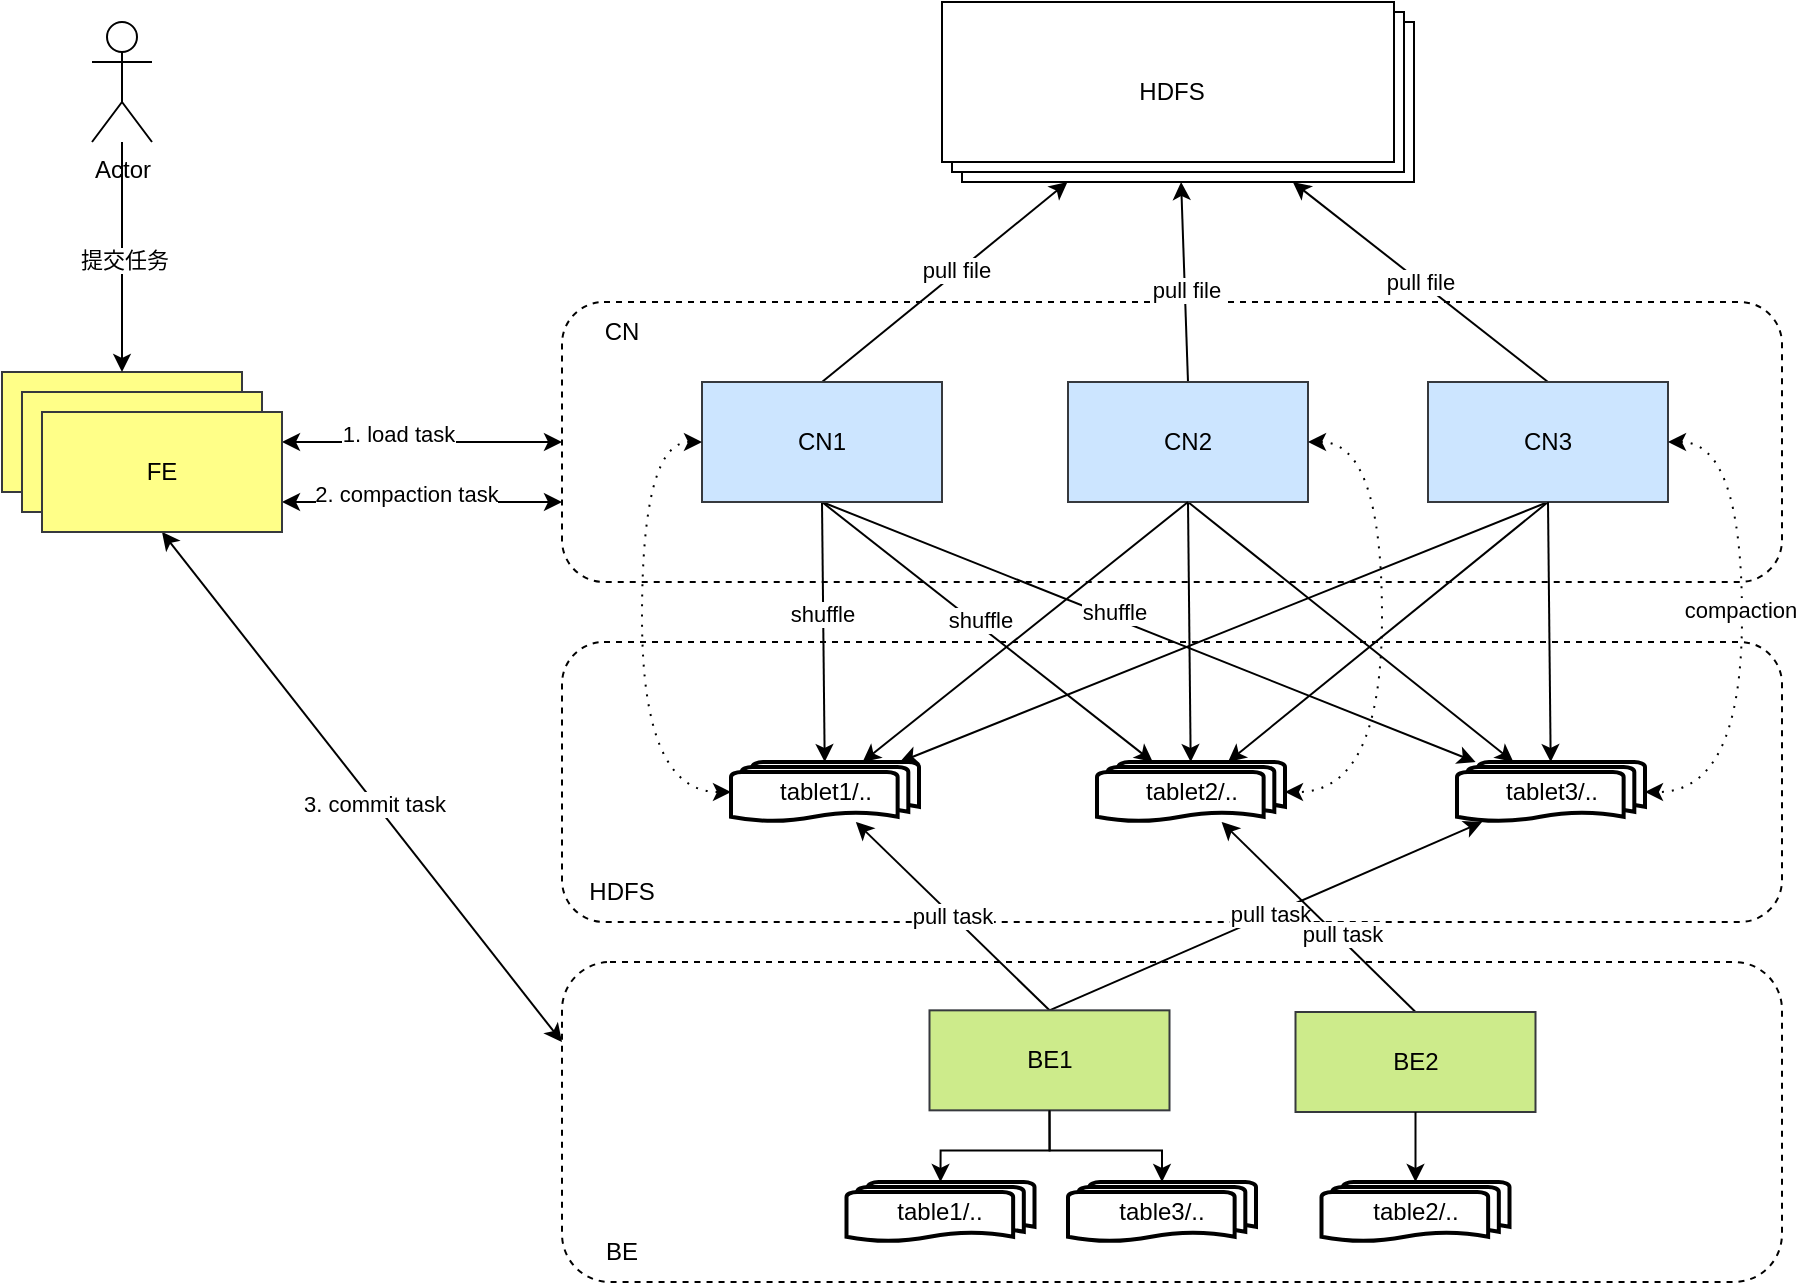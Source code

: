 <mxfile version="24.4.8" type="github">
  <diagram name="第 1 页" id="TWkybqMjBzbYzwkUaGh_">
    <mxGraphModel dx="2074" dy="1121" grid="1" gridSize="10" guides="1" tooltips="1" connect="1" arrows="1" fold="1" page="1" pageScale="1" pageWidth="3300" pageHeight="4681" math="0" shadow="0">
      <root>
        <mxCell id="0" />
        <mxCell id="1" parent="0" />
        <mxCell id="N8BHTTCopQjX3QlfMauT-35" value="" style="rounded=1;whiteSpace=wrap;html=1;dashed=1;" vertex="1" parent="1">
          <mxGeometry x="1800" y="450" width="610" height="140" as="geometry" />
        </mxCell>
        <mxCell id="N8BHTTCopQjX3QlfMauT-33" value="" style="rounded=1;whiteSpace=wrap;html=1;dashed=1;" vertex="1" parent="1">
          <mxGeometry x="1800" y="280" width="610" height="140" as="geometry" />
        </mxCell>
        <mxCell id="N8BHTTCopQjX3QlfMauT-12" style="rounded=0;orthogonalLoop=1;jettySize=auto;html=1;exitX=0.5;exitY=1;exitDx=0;exitDy=0;" edge="1" parent="1" source="N8BHTTCopQjX3QlfMauT-1" target="N8BHTTCopQjX3QlfMauT-7">
          <mxGeometry relative="1" as="geometry" />
        </mxCell>
        <mxCell id="N8BHTTCopQjX3QlfMauT-19" value="shuffle" style="edgeLabel;html=1;align=center;verticalAlign=middle;resizable=0;points=[];" vertex="1" connectable="0" parent="N8BHTTCopQjX3QlfMauT-12">
          <mxGeometry x="-0.14" y="-1" relative="1" as="geometry">
            <mxPoint as="offset" />
          </mxGeometry>
        </mxCell>
        <mxCell id="N8BHTTCopQjX3QlfMauT-13" style="rounded=0;orthogonalLoop=1;jettySize=auto;html=1;exitX=0.5;exitY=1;exitDx=0;exitDy=0;" edge="1" parent="1" source="N8BHTTCopQjX3QlfMauT-1" target="N8BHTTCopQjX3QlfMauT-9">
          <mxGeometry relative="1" as="geometry" />
        </mxCell>
        <mxCell id="N8BHTTCopQjX3QlfMauT-43" value="shuffle" style="edgeLabel;html=1;align=center;verticalAlign=middle;resizable=0;points=[];" vertex="1" connectable="0" parent="N8BHTTCopQjX3QlfMauT-13">
          <mxGeometry x="-0.07" y="2" relative="1" as="geometry">
            <mxPoint as="offset" />
          </mxGeometry>
        </mxCell>
        <mxCell id="N8BHTTCopQjX3QlfMauT-14" style="rounded=0;orthogonalLoop=1;jettySize=auto;html=1;exitX=0.5;exitY=1;exitDx=0;exitDy=0;" edge="1" parent="1" source="N8BHTTCopQjX3QlfMauT-1" target="N8BHTTCopQjX3QlfMauT-10">
          <mxGeometry relative="1" as="geometry" />
        </mxCell>
        <mxCell id="N8BHTTCopQjX3QlfMauT-44" value="shuffle" style="edgeLabel;html=1;align=center;verticalAlign=middle;resizable=0;points=[];" vertex="1" connectable="0" parent="N8BHTTCopQjX3QlfMauT-14">
          <mxGeometry x="-0.113" y="3" relative="1" as="geometry">
            <mxPoint as="offset" />
          </mxGeometry>
        </mxCell>
        <mxCell id="N8BHTTCopQjX3QlfMauT-73" style="rounded=0;orthogonalLoop=1;jettySize=auto;html=1;exitX=0.5;exitY=0;exitDx=0;exitDy=0;" edge="1" parent="1" source="N8BHTTCopQjX3QlfMauT-1" target="N8BHTTCopQjX3QlfMauT-71">
          <mxGeometry relative="1" as="geometry" />
        </mxCell>
        <mxCell id="N8BHTTCopQjX3QlfMauT-76" value="pull file" style="edgeLabel;html=1;align=center;verticalAlign=middle;resizable=0;points=[];" vertex="1" connectable="0" parent="N8BHTTCopQjX3QlfMauT-73">
          <mxGeometry x="0.103" y="1" relative="1" as="geometry">
            <mxPoint as="offset" />
          </mxGeometry>
        </mxCell>
        <mxCell id="N8BHTTCopQjX3QlfMauT-1" value="CN1" style="rounded=0;whiteSpace=wrap;html=1;fillColor=#cce5ff;strokeColor=#36393d;" vertex="1" parent="1">
          <mxGeometry x="1870" y="320" width="120" height="60" as="geometry" />
        </mxCell>
        <mxCell id="N8BHTTCopQjX3QlfMauT-21" style="rounded=0;orthogonalLoop=1;jettySize=auto;html=1;exitX=0.5;exitY=1;exitDx=0;exitDy=0;" edge="1" parent="1" source="N8BHTTCopQjX3QlfMauT-2" target="N8BHTTCopQjX3QlfMauT-9">
          <mxGeometry relative="1" as="geometry" />
        </mxCell>
        <mxCell id="N8BHTTCopQjX3QlfMauT-22" style="rounded=0;orthogonalLoop=1;jettySize=auto;html=1;exitX=0.5;exitY=1;exitDx=0;exitDy=0;" edge="1" parent="1" source="N8BHTTCopQjX3QlfMauT-2" target="N8BHTTCopQjX3QlfMauT-10">
          <mxGeometry relative="1" as="geometry" />
        </mxCell>
        <mxCell id="N8BHTTCopQjX3QlfMauT-74" style="rounded=0;orthogonalLoop=1;jettySize=auto;html=1;exitX=0.5;exitY=0;exitDx=0;exitDy=0;" edge="1" parent="1" source="N8BHTTCopQjX3QlfMauT-2" target="N8BHTTCopQjX3QlfMauT-71">
          <mxGeometry relative="1" as="geometry" />
        </mxCell>
        <mxCell id="N8BHTTCopQjX3QlfMauT-79" value="pull file" style="edgeLabel;html=1;align=center;verticalAlign=middle;resizable=0;points=[];" vertex="1" connectable="0" parent="N8BHTTCopQjX3QlfMauT-74">
          <mxGeometry x="-0.08" relative="1" as="geometry">
            <mxPoint as="offset" />
          </mxGeometry>
        </mxCell>
        <mxCell id="N8BHTTCopQjX3QlfMauT-2" value="CN2" style="rounded=0;whiteSpace=wrap;html=1;fillColor=#cce5ff;strokeColor=#36393d;" vertex="1" parent="1">
          <mxGeometry x="2053" y="320" width="120" height="60" as="geometry" />
        </mxCell>
        <mxCell id="N8BHTTCopQjX3QlfMauT-23" style="rounded=0;orthogonalLoop=1;jettySize=auto;html=1;exitX=0.5;exitY=1;exitDx=0;exitDy=0;" edge="1" parent="1" source="N8BHTTCopQjX3QlfMauT-3" target="N8BHTTCopQjX3QlfMauT-7">
          <mxGeometry relative="1" as="geometry" />
        </mxCell>
        <mxCell id="N8BHTTCopQjX3QlfMauT-24" style="rounded=0;orthogonalLoop=1;jettySize=auto;html=1;exitX=0.5;exitY=1;exitDx=0;exitDy=0;" edge="1" parent="1" source="N8BHTTCopQjX3QlfMauT-3" target="N8BHTTCopQjX3QlfMauT-9">
          <mxGeometry relative="1" as="geometry" />
        </mxCell>
        <mxCell id="N8BHTTCopQjX3QlfMauT-75" value="pull file" style="rounded=0;orthogonalLoop=1;jettySize=auto;html=1;exitX=0.5;exitY=0;exitDx=0;exitDy=0;" edge="1" parent="1" source="N8BHTTCopQjX3QlfMauT-3" target="N8BHTTCopQjX3QlfMauT-71">
          <mxGeometry relative="1" as="geometry" />
        </mxCell>
        <mxCell id="N8BHTTCopQjX3QlfMauT-3" value="CN3" style="rounded=0;whiteSpace=wrap;html=1;fillColor=#cce5ff;strokeColor=#36393d;" vertex="1" parent="1">
          <mxGeometry x="2233" y="320" width="120" height="60" as="geometry" />
        </mxCell>
        <mxCell id="N8BHTTCopQjX3QlfMauT-7" value="tablet1/.." style="strokeWidth=2;html=1;shape=mxgraph.flowchart.multi-document;whiteSpace=wrap;" vertex="1" parent="1">
          <mxGeometry x="1884.5" y="510" width="94" height="30" as="geometry" />
        </mxCell>
        <mxCell id="N8BHTTCopQjX3QlfMauT-9" value="tablet2/.." style="strokeWidth=2;html=1;shape=mxgraph.flowchart.multi-document;whiteSpace=wrap;" vertex="1" parent="1">
          <mxGeometry x="2067.5" y="510" width="94" height="30" as="geometry" />
        </mxCell>
        <mxCell id="N8BHTTCopQjX3QlfMauT-10" value="tablet3/.." style="strokeWidth=2;html=1;shape=mxgraph.flowchart.multi-document;whiteSpace=wrap;" vertex="1" parent="1">
          <mxGeometry x="2247.5" y="510" width="94" height="30" as="geometry" />
        </mxCell>
        <mxCell id="N8BHTTCopQjX3QlfMauT-20" style="rounded=0;orthogonalLoop=1;jettySize=auto;html=1;exitX=0.5;exitY=1;exitDx=0;exitDy=0;" edge="1" parent="1" source="N8BHTTCopQjX3QlfMauT-2" target="N8BHTTCopQjX3QlfMauT-7">
          <mxGeometry relative="1" as="geometry" />
        </mxCell>
        <mxCell id="N8BHTTCopQjX3QlfMauT-25" style="rounded=0;orthogonalLoop=1;jettySize=auto;html=1;exitX=0.5;exitY=1;exitDx=0;exitDy=0;" edge="1" parent="1" source="N8BHTTCopQjX3QlfMauT-3" target="N8BHTTCopQjX3QlfMauT-10">
          <mxGeometry relative="1" as="geometry" />
        </mxCell>
        <mxCell id="N8BHTTCopQjX3QlfMauT-36" value="" style="edgeStyle=orthogonalEdgeStyle;rounded=0;orthogonalLoop=1;jettySize=auto;html=1;exitX=0;exitY=0.5;exitDx=0;exitDy=0;entryX=0;entryY=0.5;entryDx=0;entryDy=0;entryPerimeter=0;dashed=1;curved=1;dashPattern=1 4;startArrow=classic;startFill=1;" edge="1" parent="1" source="N8BHTTCopQjX3QlfMauT-1" target="N8BHTTCopQjX3QlfMauT-7">
          <mxGeometry relative="1" as="geometry">
            <Array as="points">
              <mxPoint x="1840" y="350" />
              <mxPoint x="1840" y="525" />
            </Array>
          </mxGeometry>
        </mxCell>
        <mxCell id="N8BHTTCopQjX3QlfMauT-41" value="compaction" style="edgeLabel;html=1;align=center;verticalAlign=middle;resizable=0;points=[];" vertex="1" connectable="0" parent="N8BHTTCopQjX3QlfMauT-36">
          <mxGeometry x="-0.07" y="-1" relative="1" as="geometry">
            <mxPoint x="-10" y="254" as="offset" />
          </mxGeometry>
        </mxCell>
        <mxCell id="N8BHTTCopQjX3QlfMauT-39" style="edgeStyle=orthogonalEdgeStyle;rounded=0;orthogonalLoop=1;jettySize=auto;html=1;exitX=1;exitY=0.5;exitDx=0;exitDy=0;entryX=1;entryY=0.5;entryDx=0;entryDy=0;entryPerimeter=0;dashed=1;dashPattern=1 4;startArrow=classic;startFill=1;curved=1;" edge="1" parent="1" source="N8BHTTCopQjX3QlfMauT-3" target="N8BHTTCopQjX3QlfMauT-10">
          <mxGeometry relative="1" as="geometry">
            <Array as="points">
              <mxPoint x="2390" y="350" />
              <mxPoint x="2390" y="525" />
            </Array>
          </mxGeometry>
        </mxCell>
        <mxCell id="N8BHTTCopQjX3QlfMauT-42" value="compaction" style="edgeLabel;html=1;align=center;verticalAlign=middle;resizable=0;points=[];" vertex="1" connectable="0" parent="N8BHTTCopQjX3QlfMauT-39">
          <mxGeometry x="-0.071" y="-1" relative="1" as="geometry">
            <mxPoint as="offset" />
          </mxGeometry>
        </mxCell>
        <mxCell id="N8BHTTCopQjX3QlfMauT-40" style="edgeStyle=orthogonalEdgeStyle;rounded=0;orthogonalLoop=1;jettySize=auto;html=1;exitX=1;exitY=0.5;exitDx=0;exitDy=0;entryX=1;entryY=0.5;entryDx=0;entryDy=0;entryPerimeter=0;dashed=1;dashPattern=1 4;startArrow=classic;startFill=1;curved=1;" edge="1" parent="1" source="N8BHTTCopQjX3QlfMauT-2" target="N8BHTTCopQjX3QlfMauT-9">
          <mxGeometry relative="1" as="geometry">
            <Array as="points">
              <mxPoint x="2210" y="350" />
              <mxPoint x="2210" y="525" />
            </Array>
          </mxGeometry>
        </mxCell>
        <mxCell id="N8BHTTCopQjX3QlfMauT-45" value="" style="rounded=1;whiteSpace=wrap;html=1;dashed=1;" vertex="1" parent="1">
          <mxGeometry x="1800" y="610" width="610" height="160" as="geometry" />
        </mxCell>
        <mxCell id="N8BHTTCopQjX3QlfMauT-61" value="pull task" style="rounded=0;orthogonalLoop=1;jettySize=auto;html=1;exitX=0.5;exitY=0;exitDx=0;exitDy=0;" edge="1" parent="1" source="N8BHTTCopQjX3QlfMauT-46" target="N8BHTTCopQjX3QlfMauT-7">
          <mxGeometry relative="1" as="geometry" />
        </mxCell>
        <mxCell id="N8BHTTCopQjX3QlfMauT-63" style="rounded=0;orthogonalLoop=1;jettySize=auto;html=1;exitX=0.5;exitY=0;exitDx=0;exitDy=0;" edge="1" parent="1" source="N8BHTTCopQjX3QlfMauT-46" target="N8BHTTCopQjX3QlfMauT-10">
          <mxGeometry relative="1" as="geometry" />
        </mxCell>
        <mxCell id="N8BHTTCopQjX3QlfMauT-67" value="pull task" style="edgeLabel;html=1;align=center;verticalAlign=middle;resizable=0;points=[];" vertex="1" connectable="0" parent="N8BHTTCopQjX3QlfMauT-63">
          <mxGeometry x="0.019" y="1" relative="1" as="geometry">
            <mxPoint as="offset" />
          </mxGeometry>
        </mxCell>
        <mxCell id="N8BHTTCopQjX3QlfMauT-70" style="edgeStyle=orthogonalEdgeStyle;rounded=0;orthogonalLoop=1;jettySize=auto;html=1;exitX=0.5;exitY=1;exitDx=0;exitDy=0;" edge="1" parent="1" source="N8BHTTCopQjX3QlfMauT-46" target="N8BHTTCopQjX3QlfMauT-69">
          <mxGeometry relative="1" as="geometry" />
        </mxCell>
        <mxCell id="N8BHTTCopQjX3QlfMauT-46" value="BE1" style="rounded=0;whiteSpace=wrap;html=1;fillColor=#cdeb8b;strokeColor=#36393d;" vertex="1" parent="1">
          <mxGeometry x="1983.75" y="634.17" width="120" height="50" as="geometry" />
        </mxCell>
        <mxCell id="N8BHTTCopQjX3QlfMauT-65" style="rounded=0;orthogonalLoop=1;jettySize=auto;html=1;exitX=0.5;exitY=0;exitDx=0;exitDy=0;" edge="1" parent="1" source="N8BHTTCopQjX3QlfMauT-47" target="N8BHTTCopQjX3QlfMauT-9">
          <mxGeometry relative="1" as="geometry" />
        </mxCell>
        <mxCell id="N8BHTTCopQjX3QlfMauT-68" value="pull task" style="edgeLabel;html=1;align=center;verticalAlign=middle;resizable=0;points=[];" vertex="1" connectable="0" parent="N8BHTTCopQjX3QlfMauT-65">
          <mxGeometry x="-0.212" y="-2" relative="1" as="geometry">
            <mxPoint as="offset" />
          </mxGeometry>
        </mxCell>
        <mxCell id="N8BHTTCopQjX3QlfMauT-47" value="BE2" style="rounded=0;whiteSpace=wrap;html=1;fillColor=#cdeb8b;strokeColor=#36393d;" vertex="1" parent="1">
          <mxGeometry x="2166.75" y="635" width="120" height="50" as="geometry" />
        </mxCell>
        <mxCell id="N8BHTTCopQjX3QlfMauT-48" value="table1/.." style="strokeWidth=2;html=1;shape=mxgraph.flowchart.multi-document;whiteSpace=wrap;" vertex="1" parent="1">
          <mxGeometry x="1942.25" y="720" width="94" height="30" as="geometry" />
        </mxCell>
        <mxCell id="N8BHTTCopQjX3QlfMauT-49" value="table2/.." style="strokeWidth=2;html=1;shape=mxgraph.flowchart.multi-document;whiteSpace=wrap;" vertex="1" parent="1">
          <mxGeometry x="2179.75" y="720" width="94" height="30" as="geometry" />
        </mxCell>
        <mxCell id="N8BHTTCopQjX3QlfMauT-50" style="edgeStyle=orthogonalEdgeStyle;rounded=0;orthogonalLoop=1;jettySize=auto;html=1;exitX=0.5;exitY=1;exitDx=0;exitDy=0;entryX=0.5;entryY=0;entryDx=0;entryDy=0;entryPerimeter=0;" edge="1" parent="1" source="N8BHTTCopQjX3QlfMauT-46" target="N8BHTTCopQjX3QlfMauT-48">
          <mxGeometry relative="1" as="geometry" />
        </mxCell>
        <mxCell id="N8BHTTCopQjX3QlfMauT-51" style="edgeStyle=orthogonalEdgeStyle;rounded=0;orthogonalLoop=1;jettySize=auto;html=1;exitX=0.5;exitY=1;exitDx=0;exitDy=0;entryX=0.5;entryY=0;entryDx=0;entryDy=0;entryPerimeter=0;" edge="1" parent="1" source="N8BHTTCopQjX3QlfMauT-47" target="N8BHTTCopQjX3QlfMauT-49">
          <mxGeometry relative="1" as="geometry" />
        </mxCell>
        <mxCell id="N8BHTTCopQjX3QlfMauT-56" value="CN" style="text;html=1;align=center;verticalAlign=middle;whiteSpace=wrap;rounded=0;" vertex="1" parent="1">
          <mxGeometry x="1800" y="280" width="60" height="30" as="geometry" />
        </mxCell>
        <mxCell id="N8BHTTCopQjX3QlfMauT-57" value="HDFS" style="text;html=1;align=center;verticalAlign=middle;whiteSpace=wrap;rounded=0;" vertex="1" parent="1">
          <mxGeometry x="1800" y="560" width="60" height="30" as="geometry" />
        </mxCell>
        <mxCell id="N8BHTTCopQjX3QlfMauT-60" value="BE" style="text;html=1;align=center;verticalAlign=middle;whiteSpace=wrap;rounded=0;" vertex="1" parent="1">
          <mxGeometry x="1800" y="740" width="60" height="30" as="geometry" />
        </mxCell>
        <mxCell id="N8BHTTCopQjX3QlfMauT-69" value="table3/.." style="strokeWidth=2;html=1;shape=mxgraph.flowchart.multi-document;whiteSpace=wrap;" vertex="1" parent="1">
          <mxGeometry x="2053" y="720" width="94" height="30" as="geometry" />
        </mxCell>
        <mxCell id="N8BHTTCopQjX3QlfMauT-71" value="" style="shape=mxgraph.basic.layered_rect;whiteSpace=wrap;html=1;verticalLabelPosition=bottom;verticalAlign=top;dx=10;outlineConnect=0;" vertex="1" parent="1">
          <mxGeometry x="1990" y="130" width="236" height="90" as="geometry" />
        </mxCell>
        <mxCell id="N8BHTTCopQjX3QlfMauT-72" value="HDFS" style="text;html=1;align=center;verticalAlign=middle;whiteSpace=wrap;rounded=0;" vertex="1" parent="1">
          <mxGeometry x="2075" y="160" width="60" height="30" as="geometry" />
        </mxCell>
        <mxCell id="N8BHTTCopQjX3QlfMauT-80" value="FE" style="rounded=0;whiteSpace=wrap;html=1;fillColor=#ffff88;strokeColor=#36393d;" vertex="1" parent="1">
          <mxGeometry x="1520" y="315" width="120" height="60" as="geometry" />
        </mxCell>
        <mxCell id="N8BHTTCopQjX3QlfMauT-81" style="edgeStyle=orthogonalEdgeStyle;rounded=0;orthogonalLoop=1;jettySize=auto;html=1;" edge="1" parent="1" source="N8BHTTCopQjX3QlfMauT-83" target="N8BHTTCopQjX3QlfMauT-80">
          <mxGeometry relative="1" as="geometry" />
        </mxCell>
        <mxCell id="N8BHTTCopQjX3QlfMauT-82" value="提交任务" style="edgeLabel;html=1;align=center;verticalAlign=middle;resizable=0;points=[];" vertex="1" connectable="0" parent="N8BHTTCopQjX3QlfMauT-81">
          <mxGeometry x="0.025" y="1" relative="1" as="geometry">
            <mxPoint as="offset" />
          </mxGeometry>
        </mxCell>
        <mxCell id="N8BHTTCopQjX3QlfMauT-83" value="Actor" style="shape=umlActor;verticalLabelPosition=bottom;verticalAlign=top;html=1;outlineConnect=0;" vertex="1" parent="1">
          <mxGeometry x="1565" y="140" width="30" height="60" as="geometry" />
        </mxCell>
        <mxCell id="N8BHTTCopQjX3QlfMauT-84" value="FE" style="rounded=0;whiteSpace=wrap;html=1;fillColor=#ffff88;strokeColor=#36393d;" vertex="1" parent="1">
          <mxGeometry x="1530" y="325" width="120" height="60" as="geometry" />
        </mxCell>
        <mxCell id="N8BHTTCopQjX3QlfMauT-87" style="rounded=0;orthogonalLoop=1;jettySize=auto;html=1;entryX=0;entryY=0.5;entryDx=0;entryDy=0;exitX=1;exitY=0.25;exitDx=0;exitDy=0;startArrow=classic;startFill=1;" edge="1" parent="1" source="N8BHTTCopQjX3QlfMauT-85" target="N8BHTTCopQjX3QlfMauT-33">
          <mxGeometry relative="1" as="geometry" />
        </mxCell>
        <mxCell id="N8BHTTCopQjX3QlfMauT-89" value="1. load task" style="edgeLabel;html=1;align=center;verticalAlign=middle;resizable=0;points=[];" vertex="1" connectable="0" parent="N8BHTTCopQjX3QlfMauT-87">
          <mxGeometry x="-0.18" y="4" relative="1" as="geometry">
            <mxPoint as="offset" />
          </mxGeometry>
        </mxCell>
        <mxCell id="N8BHTTCopQjX3QlfMauT-88" style="edgeStyle=orthogonalEdgeStyle;rounded=0;orthogonalLoop=1;jettySize=auto;html=1;exitX=1;exitY=0.75;exitDx=0;exitDy=0;startArrow=classic;startFill=1;" edge="1" parent="1" source="N8BHTTCopQjX3QlfMauT-85">
          <mxGeometry relative="1" as="geometry">
            <mxPoint x="1800" y="380" as="targetPoint" />
          </mxGeometry>
        </mxCell>
        <mxCell id="N8BHTTCopQjX3QlfMauT-90" value="2. compaction task" style="edgeLabel;html=1;align=center;verticalAlign=middle;resizable=0;points=[];" vertex="1" connectable="0" parent="N8BHTTCopQjX3QlfMauT-88">
          <mxGeometry x="-0.124" y="4" relative="1" as="geometry">
            <mxPoint as="offset" />
          </mxGeometry>
        </mxCell>
        <mxCell id="N8BHTTCopQjX3QlfMauT-91" style="rounded=0;orthogonalLoop=1;jettySize=auto;html=1;exitX=0.5;exitY=1;exitDx=0;exitDy=0;entryX=0;entryY=0.25;entryDx=0;entryDy=0;startArrow=classic;startFill=1;" edge="1" parent="1" source="N8BHTTCopQjX3QlfMauT-85" target="N8BHTTCopQjX3QlfMauT-45">
          <mxGeometry relative="1" as="geometry" />
        </mxCell>
        <mxCell id="N8BHTTCopQjX3QlfMauT-92" value="3. commit task" style="edgeLabel;html=1;align=center;verticalAlign=middle;resizable=0;points=[];" vertex="1" connectable="0" parent="N8BHTTCopQjX3QlfMauT-91">
          <mxGeometry x="0.06" y="-1" relative="1" as="geometry">
            <mxPoint as="offset" />
          </mxGeometry>
        </mxCell>
        <mxCell id="N8BHTTCopQjX3QlfMauT-85" value="FE" style="rounded=0;whiteSpace=wrap;html=1;fillColor=#ffff88;strokeColor=#36393d;" vertex="1" parent="1">
          <mxGeometry x="1540" y="335" width="120" height="60" as="geometry" />
        </mxCell>
      </root>
    </mxGraphModel>
  </diagram>
</mxfile>
